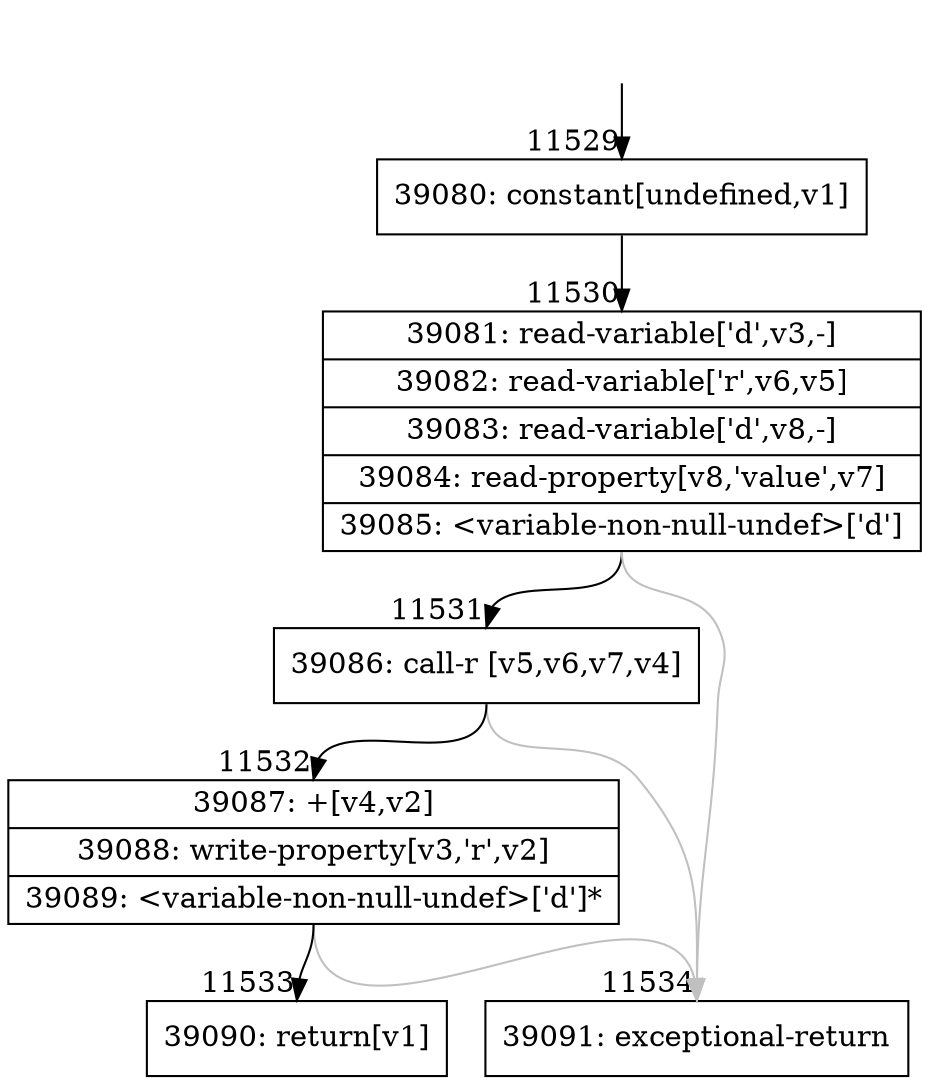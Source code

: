 digraph {
rankdir="TD"
BB_entry1067[shape=none,label=""];
BB_entry1067 -> BB11529 [tailport=s, headport=n, headlabel="    11529"]
BB11529 [shape=record label="{39080: constant[undefined,v1]}" ] 
BB11529 -> BB11530 [tailport=s, headport=n, headlabel="      11530"]
BB11530 [shape=record label="{39081: read-variable['d',v3,-]|39082: read-variable['r',v6,v5]|39083: read-variable['d',v8,-]|39084: read-property[v8,'value',v7]|39085: \<variable-non-null-undef\>['d']}" ] 
BB11530 -> BB11531 [tailport=s, headport=n, headlabel="      11531"]
BB11530 -> BB11534 [tailport=s, headport=n, color=gray, headlabel="      11534"]
BB11531 [shape=record label="{39086: call-r [v5,v6,v7,v4]}" ] 
BB11531 -> BB11532 [tailport=s, headport=n, headlabel="      11532"]
BB11531 -> BB11534 [tailport=s, headport=n, color=gray]
BB11532 [shape=record label="{39087: +[v4,v2]|39088: write-property[v3,'r',v2]|39089: \<variable-non-null-undef\>['d']*}" ] 
BB11532 -> BB11533 [tailport=s, headport=n, headlabel="      11533"]
BB11532 -> BB11534 [tailport=s, headport=n, color=gray]
BB11533 [shape=record label="{39090: return[v1]}" ] 
BB11534 [shape=record label="{39091: exceptional-return}" ] 
//#$~ 6869
}
